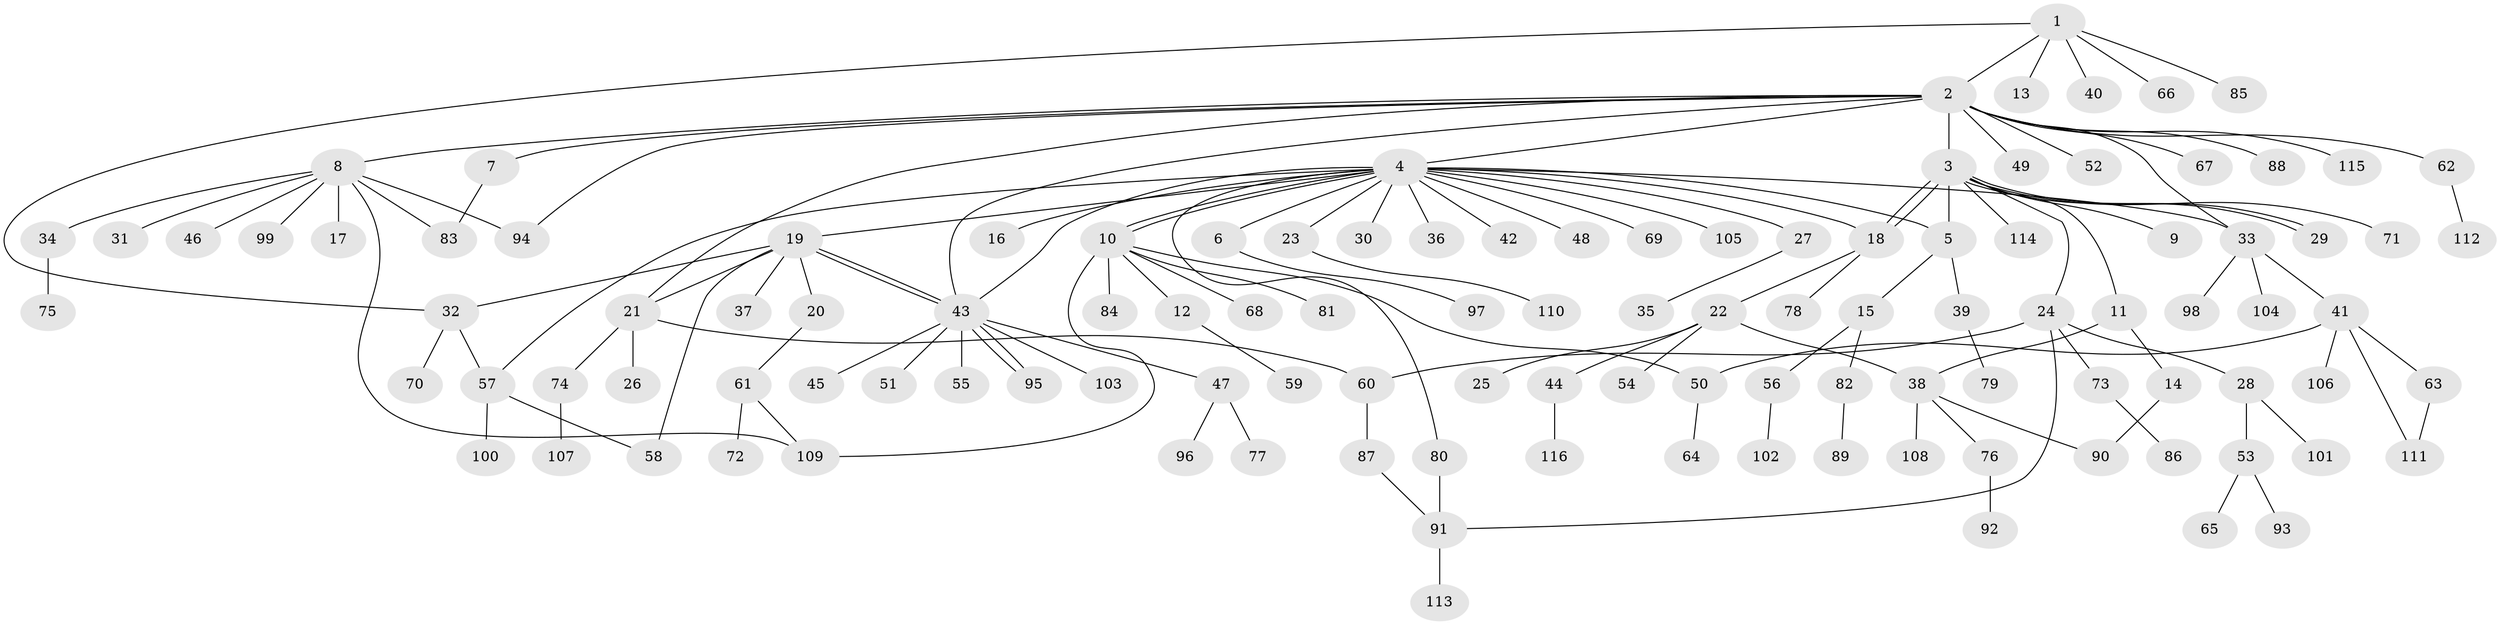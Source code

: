 // Generated by graph-tools (version 1.1) at 2025/11/02/27/25 16:11:15]
// undirected, 116 vertices, 140 edges
graph export_dot {
graph [start="1"]
  node [color=gray90,style=filled];
  1;
  2;
  3;
  4;
  5;
  6;
  7;
  8;
  9;
  10;
  11;
  12;
  13;
  14;
  15;
  16;
  17;
  18;
  19;
  20;
  21;
  22;
  23;
  24;
  25;
  26;
  27;
  28;
  29;
  30;
  31;
  32;
  33;
  34;
  35;
  36;
  37;
  38;
  39;
  40;
  41;
  42;
  43;
  44;
  45;
  46;
  47;
  48;
  49;
  50;
  51;
  52;
  53;
  54;
  55;
  56;
  57;
  58;
  59;
  60;
  61;
  62;
  63;
  64;
  65;
  66;
  67;
  68;
  69;
  70;
  71;
  72;
  73;
  74;
  75;
  76;
  77;
  78;
  79;
  80;
  81;
  82;
  83;
  84;
  85;
  86;
  87;
  88;
  89;
  90;
  91;
  92;
  93;
  94;
  95;
  96;
  97;
  98;
  99;
  100;
  101;
  102;
  103;
  104;
  105;
  106;
  107;
  108;
  109;
  110;
  111;
  112;
  113;
  114;
  115;
  116;
  1 -- 2;
  1 -- 13;
  1 -- 32;
  1 -- 40;
  1 -- 66;
  1 -- 85;
  2 -- 3;
  2 -- 4;
  2 -- 7;
  2 -- 8;
  2 -- 21;
  2 -- 33;
  2 -- 43;
  2 -- 49;
  2 -- 52;
  2 -- 62;
  2 -- 67;
  2 -- 88;
  2 -- 94;
  2 -- 115;
  3 -- 5;
  3 -- 9;
  3 -- 11;
  3 -- 18;
  3 -- 18;
  3 -- 24;
  3 -- 29;
  3 -- 29;
  3 -- 71;
  3 -- 114;
  4 -- 5;
  4 -- 6;
  4 -- 10;
  4 -- 10;
  4 -- 16;
  4 -- 18;
  4 -- 19;
  4 -- 23;
  4 -- 27;
  4 -- 30;
  4 -- 33;
  4 -- 36;
  4 -- 42;
  4 -- 43;
  4 -- 48;
  4 -- 57;
  4 -- 69;
  4 -- 80;
  4 -- 105;
  5 -- 15;
  5 -- 39;
  6 -- 97;
  7 -- 83;
  8 -- 17;
  8 -- 31;
  8 -- 34;
  8 -- 46;
  8 -- 83;
  8 -- 94;
  8 -- 99;
  8 -- 109;
  10 -- 12;
  10 -- 50;
  10 -- 68;
  10 -- 81;
  10 -- 84;
  10 -- 109;
  11 -- 14;
  11 -- 38;
  12 -- 59;
  14 -- 90;
  15 -- 56;
  15 -- 82;
  18 -- 22;
  18 -- 78;
  19 -- 20;
  19 -- 21;
  19 -- 32;
  19 -- 37;
  19 -- 43;
  19 -- 43;
  19 -- 58;
  20 -- 61;
  21 -- 26;
  21 -- 60;
  21 -- 74;
  22 -- 25;
  22 -- 38;
  22 -- 44;
  22 -- 54;
  23 -- 110;
  24 -- 28;
  24 -- 60;
  24 -- 73;
  24 -- 91;
  27 -- 35;
  28 -- 53;
  28 -- 101;
  32 -- 57;
  32 -- 70;
  33 -- 41;
  33 -- 98;
  33 -- 104;
  34 -- 75;
  38 -- 76;
  38 -- 90;
  38 -- 108;
  39 -- 79;
  41 -- 50;
  41 -- 63;
  41 -- 106;
  41 -- 111;
  43 -- 45;
  43 -- 47;
  43 -- 51;
  43 -- 55;
  43 -- 95;
  43 -- 95;
  43 -- 103;
  44 -- 116;
  47 -- 77;
  47 -- 96;
  50 -- 64;
  53 -- 65;
  53 -- 93;
  56 -- 102;
  57 -- 58;
  57 -- 100;
  60 -- 87;
  61 -- 72;
  61 -- 109;
  62 -- 112;
  63 -- 111;
  73 -- 86;
  74 -- 107;
  76 -- 92;
  80 -- 91;
  82 -- 89;
  87 -- 91;
  91 -- 113;
}
